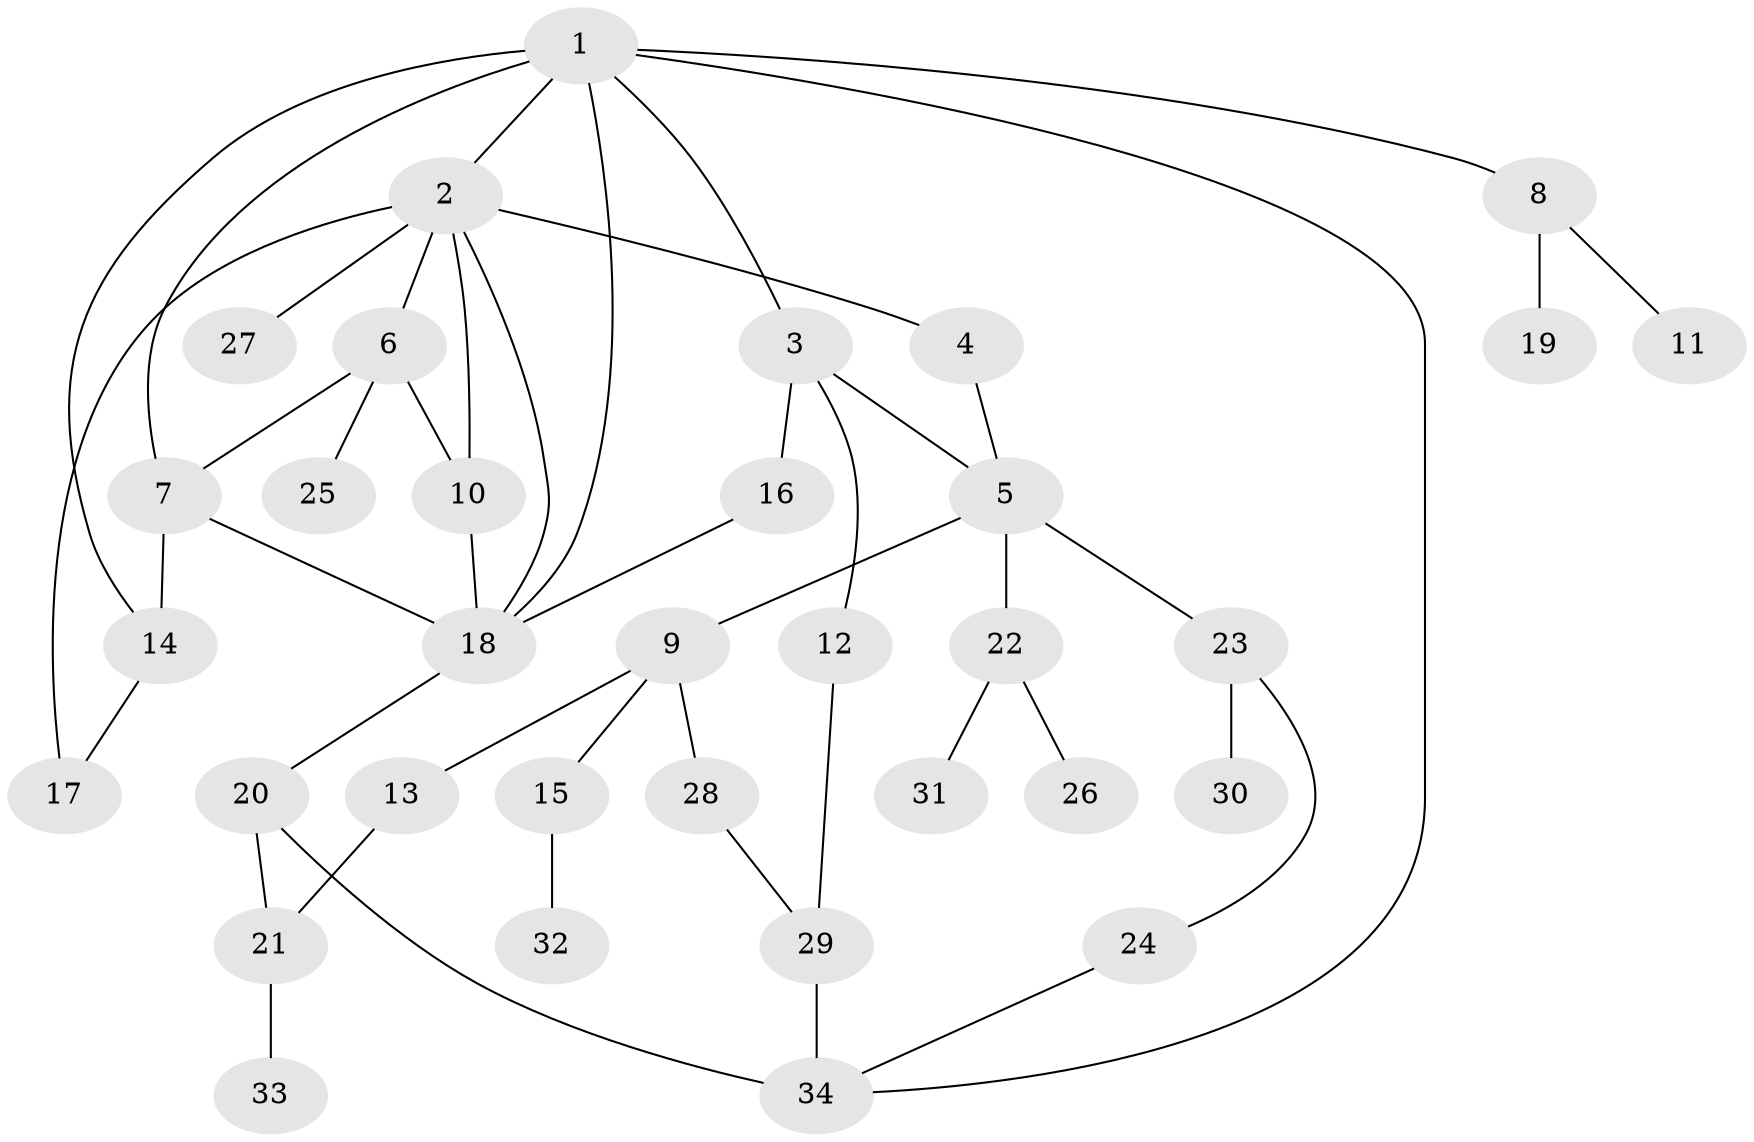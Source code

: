 // original degree distribution, {6: 0.014925373134328358, 8: 0.014925373134328358, 4: 0.1044776119402985, 3: 0.26865671641791045, 5: 0.029850746268656716, 2: 0.3283582089552239, 1: 0.23880597014925373}
// Generated by graph-tools (version 1.1) at 2025/34/03/09/25 02:34:32]
// undirected, 34 vertices, 47 edges
graph export_dot {
graph [start="1"]
  node [color=gray90,style=filled];
  1;
  2;
  3;
  4;
  5;
  6;
  7;
  8;
  9;
  10;
  11;
  12;
  13;
  14;
  15;
  16;
  17;
  18;
  19;
  20;
  21;
  22;
  23;
  24;
  25;
  26;
  27;
  28;
  29;
  30;
  31;
  32;
  33;
  34;
  1 -- 2 [weight=1.0];
  1 -- 3 [weight=1.0];
  1 -- 7 [weight=1.0];
  1 -- 8 [weight=1.0];
  1 -- 14 [weight=2.0];
  1 -- 18 [weight=1.0];
  1 -- 34 [weight=1.0];
  2 -- 4 [weight=1.0];
  2 -- 6 [weight=2.0];
  2 -- 10 [weight=1.0];
  2 -- 17 [weight=1.0];
  2 -- 18 [weight=1.0];
  2 -- 27 [weight=1.0];
  3 -- 5 [weight=1.0];
  3 -- 12 [weight=1.0];
  3 -- 16 [weight=1.0];
  4 -- 5 [weight=1.0];
  5 -- 9 [weight=1.0];
  5 -- 22 [weight=1.0];
  5 -- 23 [weight=1.0];
  6 -- 7 [weight=1.0];
  6 -- 10 [weight=1.0];
  6 -- 25 [weight=1.0];
  7 -- 14 [weight=1.0];
  7 -- 18 [weight=1.0];
  8 -- 11 [weight=1.0];
  8 -- 19 [weight=1.0];
  9 -- 13 [weight=1.0];
  9 -- 15 [weight=1.0];
  9 -- 28 [weight=1.0];
  10 -- 18 [weight=1.0];
  12 -- 29 [weight=1.0];
  13 -- 21 [weight=1.0];
  14 -- 17 [weight=1.0];
  15 -- 32 [weight=1.0];
  16 -- 18 [weight=1.0];
  18 -- 20 [weight=1.0];
  20 -- 21 [weight=1.0];
  20 -- 34 [weight=1.0];
  21 -- 33 [weight=1.0];
  22 -- 26 [weight=1.0];
  22 -- 31 [weight=1.0];
  23 -- 24 [weight=1.0];
  23 -- 30 [weight=1.0];
  24 -- 34 [weight=1.0];
  28 -- 29 [weight=1.0];
  29 -- 34 [weight=2.0];
}
